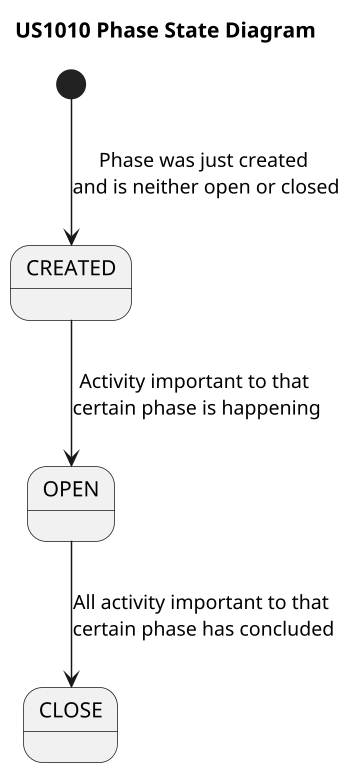 @startuml US1010_Phase_State_Diagram
'https://plantuml.com/state-diagram

title US1010 Phase State Diagram

scale 350 width

state CREATED {
}

state OPEN {
}

state CLOSE {
}

[*] --> CREATED : Phase was just created \nand is neither open or closed
CREATED --> OPEN : Activity important to that \ncertain phase is happening
OPEN --> CLOSE : All activity important to that \ncertain phase has concluded

@enduml